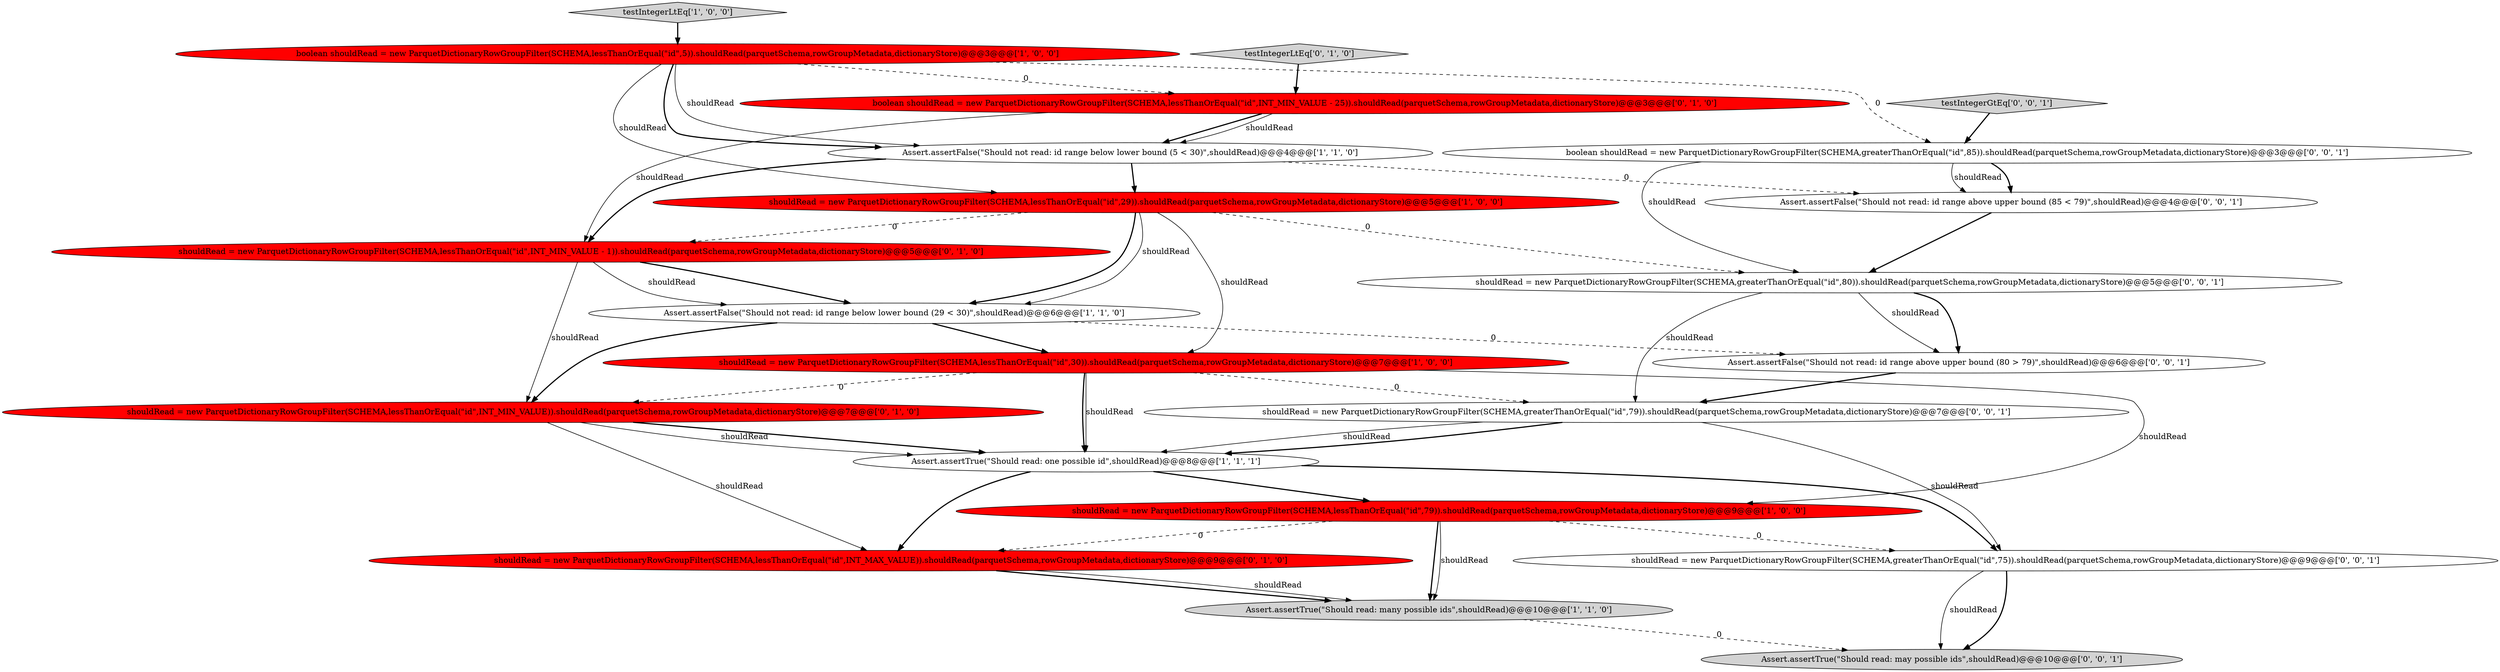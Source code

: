 digraph {
0 [style = filled, label = "shouldRead = new ParquetDictionaryRowGroupFilter(SCHEMA,lessThanOrEqual(\"id\",29)).shouldRead(parquetSchema,rowGroupMetadata,dictionaryStore)@@@5@@@['1', '0', '0']", fillcolor = red, shape = ellipse image = "AAA1AAABBB1BBB"];
15 [style = filled, label = "shouldRead = new ParquetDictionaryRowGroupFilter(SCHEMA,greaterThanOrEqual(\"id\",80)).shouldRead(parquetSchema,rowGroupMetadata,dictionaryStore)@@@5@@@['0', '0', '1']", fillcolor = white, shape = ellipse image = "AAA0AAABBB3BBB"];
17 [style = filled, label = "Assert.assertFalse(\"Should not read: id range above upper bound (85 < 79)\",shouldRead)@@@4@@@['0', '0', '1']", fillcolor = white, shape = ellipse image = "AAA0AAABBB3BBB"];
7 [style = filled, label = "Assert.assertFalse(\"Should not read: id range below lower bound (29 < 30)\",shouldRead)@@@6@@@['1', '1', '0']", fillcolor = white, shape = ellipse image = "AAA0AAABBB1BBB"];
1 [style = filled, label = "Assert.assertTrue(\"Should read: many possible ids\",shouldRead)@@@10@@@['1', '1', '0']", fillcolor = lightgray, shape = ellipse image = "AAA0AAABBB1BBB"];
8 [style = filled, label = "boolean shouldRead = new ParquetDictionaryRowGroupFilter(SCHEMA,lessThanOrEqual(\"id\",5)).shouldRead(parquetSchema,rowGroupMetadata,dictionaryStore)@@@3@@@['1', '0', '0']", fillcolor = red, shape = ellipse image = "AAA1AAABBB1BBB"];
6 [style = filled, label = "shouldRead = new ParquetDictionaryRowGroupFilter(SCHEMA,lessThanOrEqual(\"id\",79)).shouldRead(parquetSchema,rowGroupMetadata,dictionaryStore)@@@9@@@['1', '0', '0']", fillcolor = red, shape = ellipse image = "AAA1AAABBB1BBB"];
5 [style = filled, label = "testIntegerLtEq['1', '0', '0']", fillcolor = lightgray, shape = diamond image = "AAA0AAABBB1BBB"];
2 [style = filled, label = "Assert.assertFalse(\"Should not read: id range below lower bound (5 < 30)\",shouldRead)@@@4@@@['1', '1', '0']", fillcolor = white, shape = ellipse image = "AAA0AAABBB1BBB"];
10 [style = filled, label = "shouldRead = new ParquetDictionaryRowGroupFilter(SCHEMA,lessThanOrEqual(\"id\",INT_MIN_VALUE - 1)).shouldRead(parquetSchema,rowGroupMetadata,dictionaryStore)@@@5@@@['0', '1', '0']", fillcolor = red, shape = ellipse image = "AAA1AAABBB2BBB"];
3 [style = filled, label = "shouldRead = new ParquetDictionaryRowGroupFilter(SCHEMA,lessThanOrEqual(\"id\",30)).shouldRead(parquetSchema,rowGroupMetadata,dictionaryStore)@@@7@@@['1', '0', '0']", fillcolor = red, shape = ellipse image = "AAA1AAABBB1BBB"];
19 [style = filled, label = "boolean shouldRead = new ParquetDictionaryRowGroupFilter(SCHEMA,greaterThanOrEqual(\"id\",85)).shouldRead(parquetSchema,rowGroupMetadata,dictionaryStore)@@@3@@@['0', '0', '1']", fillcolor = white, shape = ellipse image = "AAA0AAABBB3BBB"];
21 [style = filled, label = "shouldRead = new ParquetDictionaryRowGroupFilter(SCHEMA,greaterThanOrEqual(\"id\",79)).shouldRead(parquetSchema,rowGroupMetadata,dictionaryStore)@@@7@@@['0', '0', '1']", fillcolor = white, shape = ellipse image = "AAA0AAABBB3BBB"];
16 [style = filled, label = "Assert.assertTrue(\"Should read: may possible ids\",shouldRead)@@@10@@@['0', '0', '1']", fillcolor = lightgray, shape = ellipse image = "AAA0AAABBB3BBB"];
9 [style = filled, label = "testIntegerLtEq['0', '1', '0']", fillcolor = lightgray, shape = diamond image = "AAA0AAABBB2BBB"];
20 [style = filled, label = "shouldRead = new ParquetDictionaryRowGroupFilter(SCHEMA,greaterThanOrEqual(\"id\",75)).shouldRead(parquetSchema,rowGroupMetadata,dictionaryStore)@@@9@@@['0', '0', '1']", fillcolor = white, shape = ellipse image = "AAA0AAABBB3BBB"];
18 [style = filled, label = "testIntegerGtEq['0', '0', '1']", fillcolor = lightgray, shape = diamond image = "AAA0AAABBB3BBB"];
14 [style = filled, label = "Assert.assertFalse(\"Should not read: id range above upper bound (80 > 79)\",shouldRead)@@@6@@@['0', '0', '1']", fillcolor = white, shape = ellipse image = "AAA0AAABBB3BBB"];
12 [style = filled, label = "shouldRead = new ParquetDictionaryRowGroupFilter(SCHEMA,lessThanOrEqual(\"id\",INT_MIN_VALUE)).shouldRead(parquetSchema,rowGroupMetadata,dictionaryStore)@@@7@@@['0', '1', '0']", fillcolor = red, shape = ellipse image = "AAA1AAABBB2BBB"];
11 [style = filled, label = "boolean shouldRead = new ParquetDictionaryRowGroupFilter(SCHEMA,lessThanOrEqual(\"id\",INT_MIN_VALUE - 25)).shouldRead(parquetSchema,rowGroupMetadata,dictionaryStore)@@@3@@@['0', '1', '0']", fillcolor = red, shape = ellipse image = "AAA1AAABBB2BBB"];
4 [style = filled, label = "Assert.assertTrue(\"Should read: one possible id\",shouldRead)@@@8@@@['1', '1', '1']", fillcolor = white, shape = ellipse image = "AAA0AAABBB1BBB"];
13 [style = filled, label = "shouldRead = new ParquetDictionaryRowGroupFilter(SCHEMA,lessThanOrEqual(\"id\",INT_MAX_VALUE)).shouldRead(parquetSchema,rowGroupMetadata,dictionaryStore)@@@9@@@['0', '1', '0']", fillcolor = red, shape = ellipse image = "AAA1AAABBB2BBB"];
8->19 [style = dashed, label="0"];
5->8 [style = bold, label=""];
0->3 [style = solid, label="shouldRead"];
15->14 [style = solid, label="shouldRead"];
15->21 [style = solid, label="shouldRead"];
6->1 [style = solid, label="shouldRead"];
9->11 [style = bold, label=""];
15->14 [style = bold, label=""];
3->21 [style = dashed, label="0"];
4->6 [style = bold, label=""];
7->12 [style = bold, label=""];
6->20 [style = dashed, label="0"];
7->14 [style = dashed, label="0"];
19->15 [style = solid, label="shouldRead"];
4->13 [style = bold, label=""];
18->19 [style = bold, label=""];
3->4 [style = solid, label="shouldRead"];
21->4 [style = solid, label="shouldRead"];
0->15 [style = dashed, label="0"];
19->17 [style = bold, label=""];
10->12 [style = solid, label="shouldRead"];
20->16 [style = solid, label="shouldRead"];
2->10 [style = bold, label=""];
2->17 [style = dashed, label="0"];
3->4 [style = bold, label=""];
10->7 [style = bold, label=""];
11->2 [style = bold, label=""];
10->7 [style = solid, label="shouldRead"];
11->2 [style = solid, label="shouldRead"];
7->3 [style = bold, label=""];
13->1 [style = bold, label=""];
0->10 [style = dashed, label="0"];
0->7 [style = bold, label=""];
13->1 [style = solid, label="shouldRead"];
6->1 [style = bold, label=""];
2->0 [style = bold, label=""];
8->0 [style = solid, label="shouldRead"];
20->16 [style = bold, label=""];
19->17 [style = solid, label="shouldRead"];
3->12 [style = dashed, label="0"];
8->2 [style = bold, label=""];
12->4 [style = bold, label=""];
6->13 [style = dashed, label="0"];
1->16 [style = dashed, label="0"];
4->20 [style = bold, label=""];
21->20 [style = solid, label="shouldRead"];
17->15 [style = bold, label=""];
12->13 [style = solid, label="shouldRead"];
3->6 [style = solid, label="shouldRead"];
8->2 [style = solid, label="shouldRead"];
11->10 [style = solid, label="shouldRead"];
8->11 [style = dashed, label="0"];
12->4 [style = solid, label="shouldRead"];
14->21 [style = bold, label=""];
21->4 [style = bold, label=""];
0->7 [style = solid, label="shouldRead"];
}

